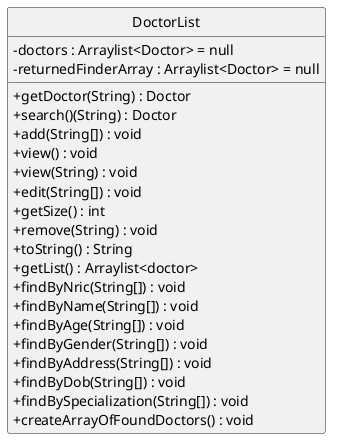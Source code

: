 @startuml
'https://plantuml.com/class-diagram
hide circle
skinparam classAttributeIconSize 0
class DoctorList {
-doctors : Arraylist<Doctor> = null
-returnedFinderArray : Arraylist<Doctor> = null
+getDoctor(String) : Doctor
+search()(String) : Doctor
+add(String[]) : void
+view() : void
+view(String) : void
+edit(String[]) : void
+getSize() : int
+remove(String) : void
+toString() : String
+getList() : Arraylist<doctor>
+findByNric(String[]) : void
+findByName(String[]) : void
+findByAge(String[]) : void
+findByGender(String[]) : void
+findByAddress(String[]) : void
+findByDob(String[]) : void
+findBySpecialization(String[]) : void
+createArrayOfFoundDoctors() : void
}

@enduml